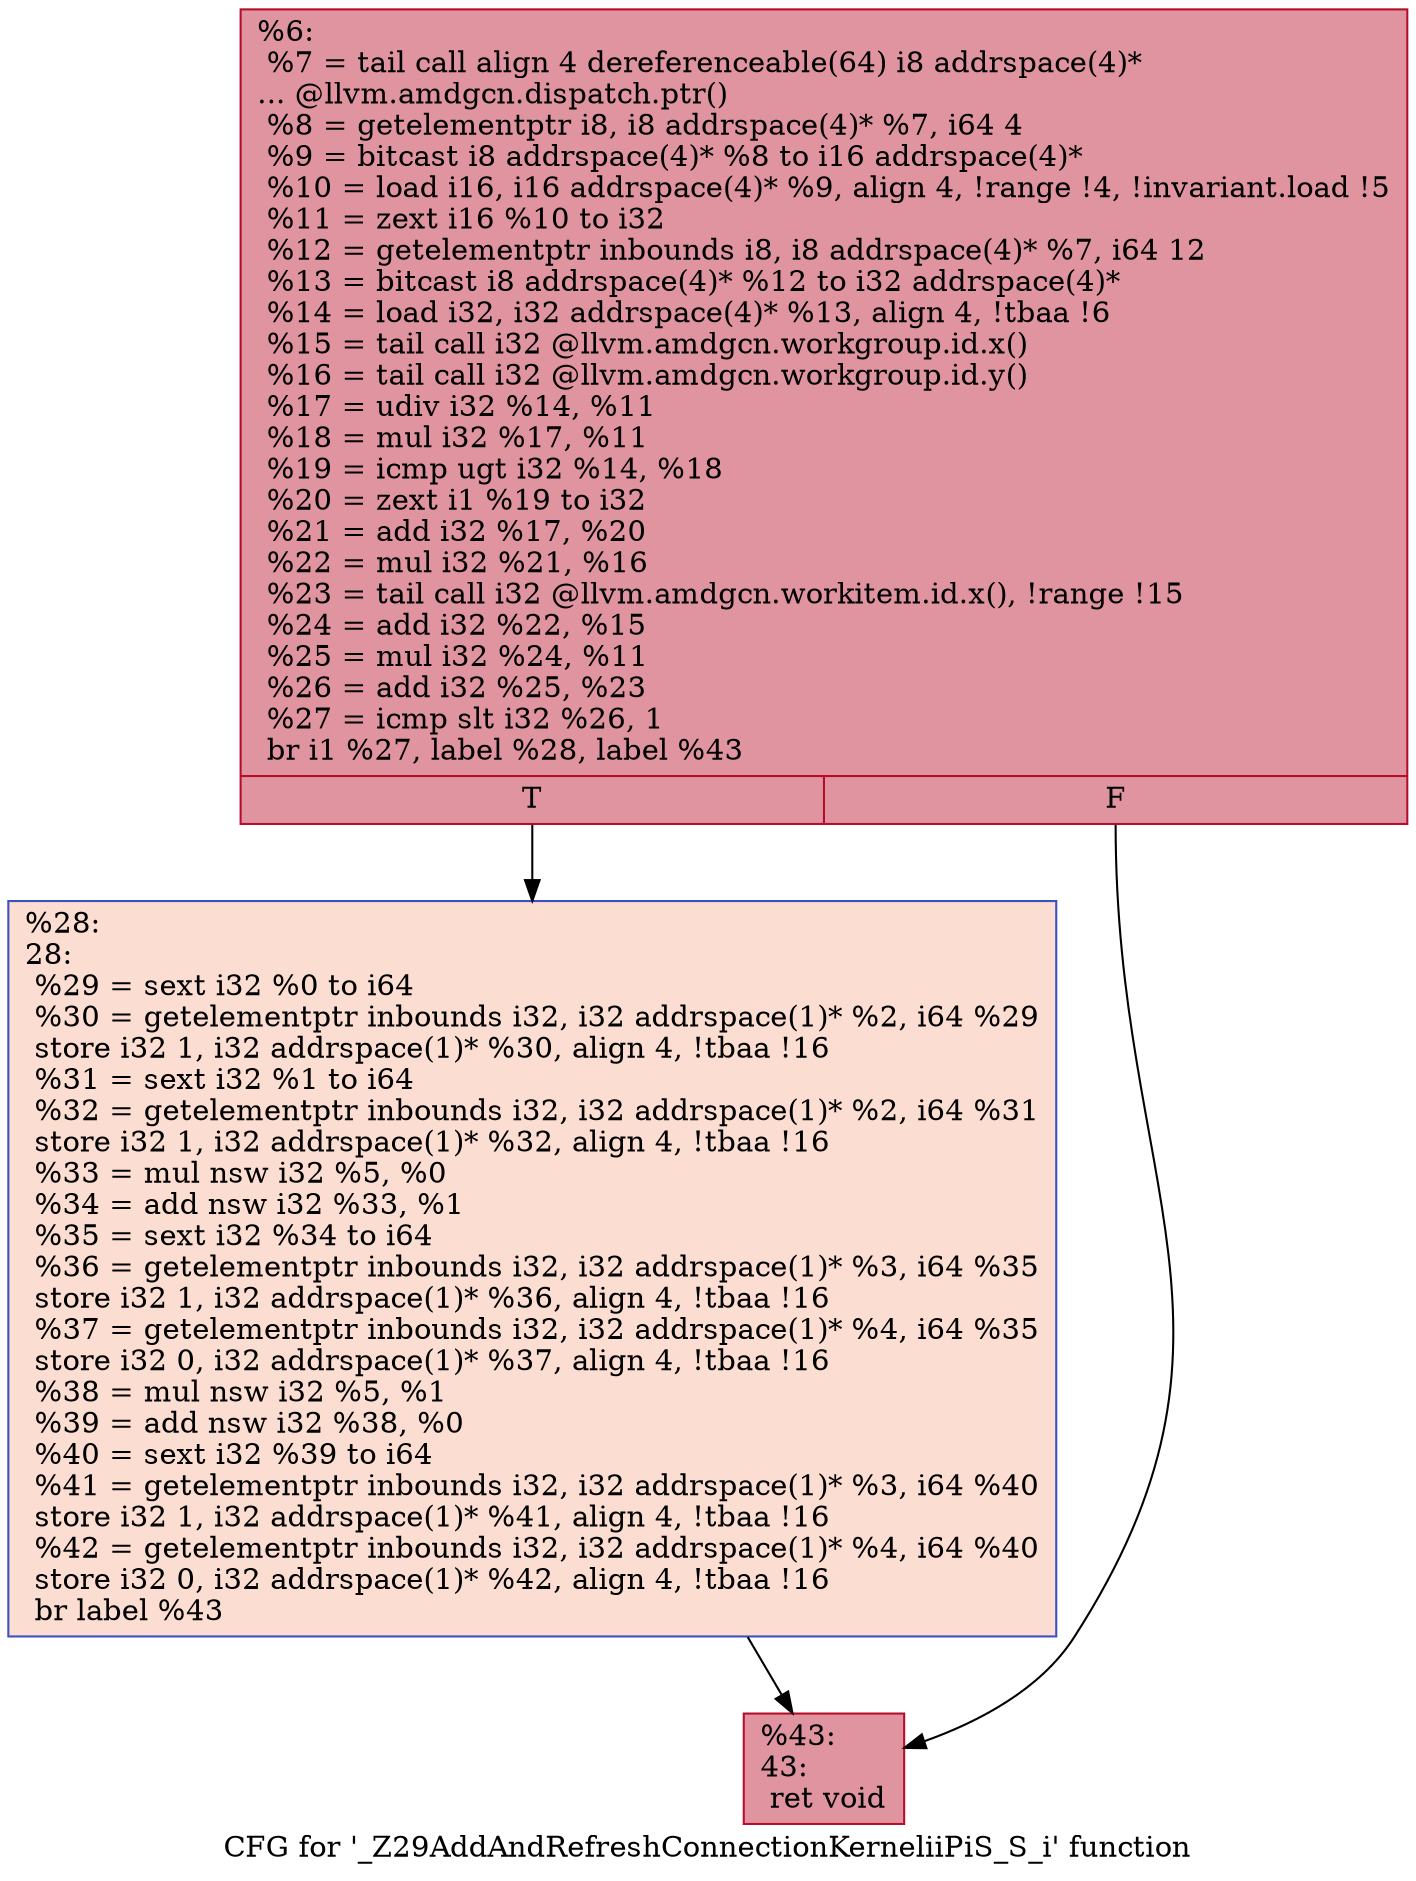 digraph "CFG for '_Z29AddAndRefreshConnectionKerneliiPiS_S_i' function" {
	label="CFG for '_Z29AddAndRefreshConnectionKerneliiPiS_S_i' function";

	Node0x47c0770 [shape=record,color="#b70d28ff", style=filled, fillcolor="#b70d2870",label="{%6:\l  %7 = tail call align 4 dereferenceable(64) i8 addrspace(4)*\l... @llvm.amdgcn.dispatch.ptr()\l  %8 = getelementptr i8, i8 addrspace(4)* %7, i64 4\l  %9 = bitcast i8 addrspace(4)* %8 to i16 addrspace(4)*\l  %10 = load i16, i16 addrspace(4)* %9, align 4, !range !4, !invariant.load !5\l  %11 = zext i16 %10 to i32\l  %12 = getelementptr inbounds i8, i8 addrspace(4)* %7, i64 12\l  %13 = bitcast i8 addrspace(4)* %12 to i32 addrspace(4)*\l  %14 = load i32, i32 addrspace(4)* %13, align 4, !tbaa !6\l  %15 = tail call i32 @llvm.amdgcn.workgroup.id.x()\l  %16 = tail call i32 @llvm.amdgcn.workgroup.id.y()\l  %17 = udiv i32 %14, %11\l  %18 = mul i32 %17, %11\l  %19 = icmp ugt i32 %14, %18\l  %20 = zext i1 %19 to i32\l  %21 = add i32 %17, %20\l  %22 = mul i32 %21, %16\l  %23 = tail call i32 @llvm.amdgcn.workitem.id.x(), !range !15\l  %24 = add i32 %22, %15\l  %25 = mul i32 %24, %11\l  %26 = add i32 %25, %23\l  %27 = icmp slt i32 %26, 1\l  br i1 %27, label %28, label %43\l|{<s0>T|<s1>F}}"];
	Node0x47c0770:s0 -> Node0x47c2fc0;
	Node0x47c0770:s1 -> Node0x47c3050;
	Node0x47c2fc0 [shape=record,color="#3d50c3ff", style=filled, fillcolor="#f7b39670",label="{%28:\l28:                                               \l  %29 = sext i32 %0 to i64\l  %30 = getelementptr inbounds i32, i32 addrspace(1)* %2, i64 %29\l  store i32 1, i32 addrspace(1)* %30, align 4, !tbaa !16\l  %31 = sext i32 %1 to i64\l  %32 = getelementptr inbounds i32, i32 addrspace(1)* %2, i64 %31\l  store i32 1, i32 addrspace(1)* %32, align 4, !tbaa !16\l  %33 = mul nsw i32 %5, %0\l  %34 = add nsw i32 %33, %1\l  %35 = sext i32 %34 to i64\l  %36 = getelementptr inbounds i32, i32 addrspace(1)* %3, i64 %35\l  store i32 1, i32 addrspace(1)* %36, align 4, !tbaa !16\l  %37 = getelementptr inbounds i32, i32 addrspace(1)* %4, i64 %35\l  store i32 0, i32 addrspace(1)* %37, align 4, !tbaa !16\l  %38 = mul nsw i32 %5, %1\l  %39 = add nsw i32 %38, %0\l  %40 = sext i32 %39 to i64\l  %41 = getelementptr inbounds i32, i32 addrspace(1)* %3, i64 %40\l  store i32 1, i32 addrspace(1)* %41, align 4, !tbaa !16\l  %42 = getelementptr inbounds i32, i32 addrspace(1)* %4, i64 %40\l  store i32 0, i32 addrspace(1)* %42, align 4, !tbaa !16\l  br label %43\l}"];
	Node0x47c2fc0 -> Node0x47c3050;
	Node0x47c3050 [shape=record,color="#b70d28ff", style=filled, fillcolor="#b70d2870",label="{%43:\l43:                                               \l  ret void\l}"];
}
